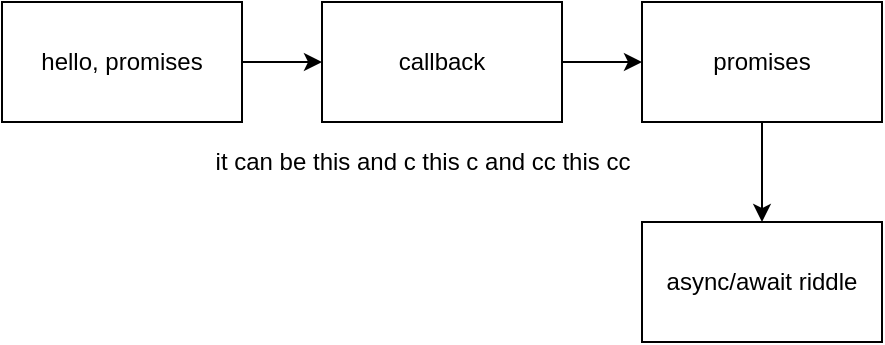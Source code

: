 <mxfile>
    <diagram id="XWhz3IrUSuZcgTd0jo4x" name="Page-1">
        <mxGraphModel dx="649" dy="397" grid="1" gridSize="10" guides="1" tooltips="1" connect="1" arrows="1" fold="1" page="1" pageScale="1" pageWidth="850" pageHeight="1100" math="0" shadow="0">
            <root>
                <mxCell id="0"/>
                <mxCell id="1" parent="0"/>
                <mxCell id="2" value="callback" style="rounded=0;whiteSpace=wrap;html=1;" vertex="1" parent="1">
                    <mxGeometry x="240" y="140" width="120" height="60" as="geometry"/>
                </mxCell>
                <mxCell id="6" value="" style="edgeStyle=none;html=1;" edge="1" parent="1" source="3" target="2">
                    <mxGeometry relative="1" as="geometry"/>
                </mxCell>
                <mxCell id="3" value="hello, promises" style="rounded=0;whiteSpace=wrap;html=1;rotation=0;" vertex="1" parent="1">
                    <mxGeometry x="80" y="140" width="120" height="60" as="geometry"/>
                </mxCell>
                <mxCell id="5" value="" style="edgeStyle=none;html=1;exitX=1;exitY=0.5;exitDx=0;exitDy=0;entryX=0;entryY=0.5;entryDx=0;entryDy=0;" edge="1" parent="1" source="2" target="4">
                    <mxGeometry relative="1" as="geometry">
                        <mxPoint x="370" y="200" as="targetPoint"/>
                    </mxGeometry>
                </mxCell>
                <mxCell id="8" value="" style="edgeStyle=none;html=1;" edge="1" parent="1" source="4">
                    <mxGeometry relative="1" as="geometry">
                        <mxPoint x="460" y="250" as="targetPoint"/>
                    </mxGeometry>
                </mxCell>
                <mxCell id="4" value="promises" style="rounded=0;whiteSpace=wrap;html=1;" vertex="1" parent="1">
                    <mxGeometry x="400" y="140" width="120" height="60" as="geometry"/>
                </mxCell>
                <mxCell id="7" value="async/await riddle" style="whiteSpace=wrap;html=1;rounded=0;" vertex="1" parent="1">
                    <mxGeometry x="400" y="250" width="120" height="60" as="geometry"/>
                </mxCell>
                <mxCell id="9" value="it can be this and c this c and cc this cc" style="text;html=1;align=center;verticalAlign=middle;resizable=0;points=[];autosize=1;strokeColor=none;fillColor=none;" vertex="1" parent="1">
                    <mxGeometry x="175" y="205" width="230" height="30" as="geometry"/>
                </mxCell>
            </root>
        </mxGraphModel>
    </diagram>
</mxfile>